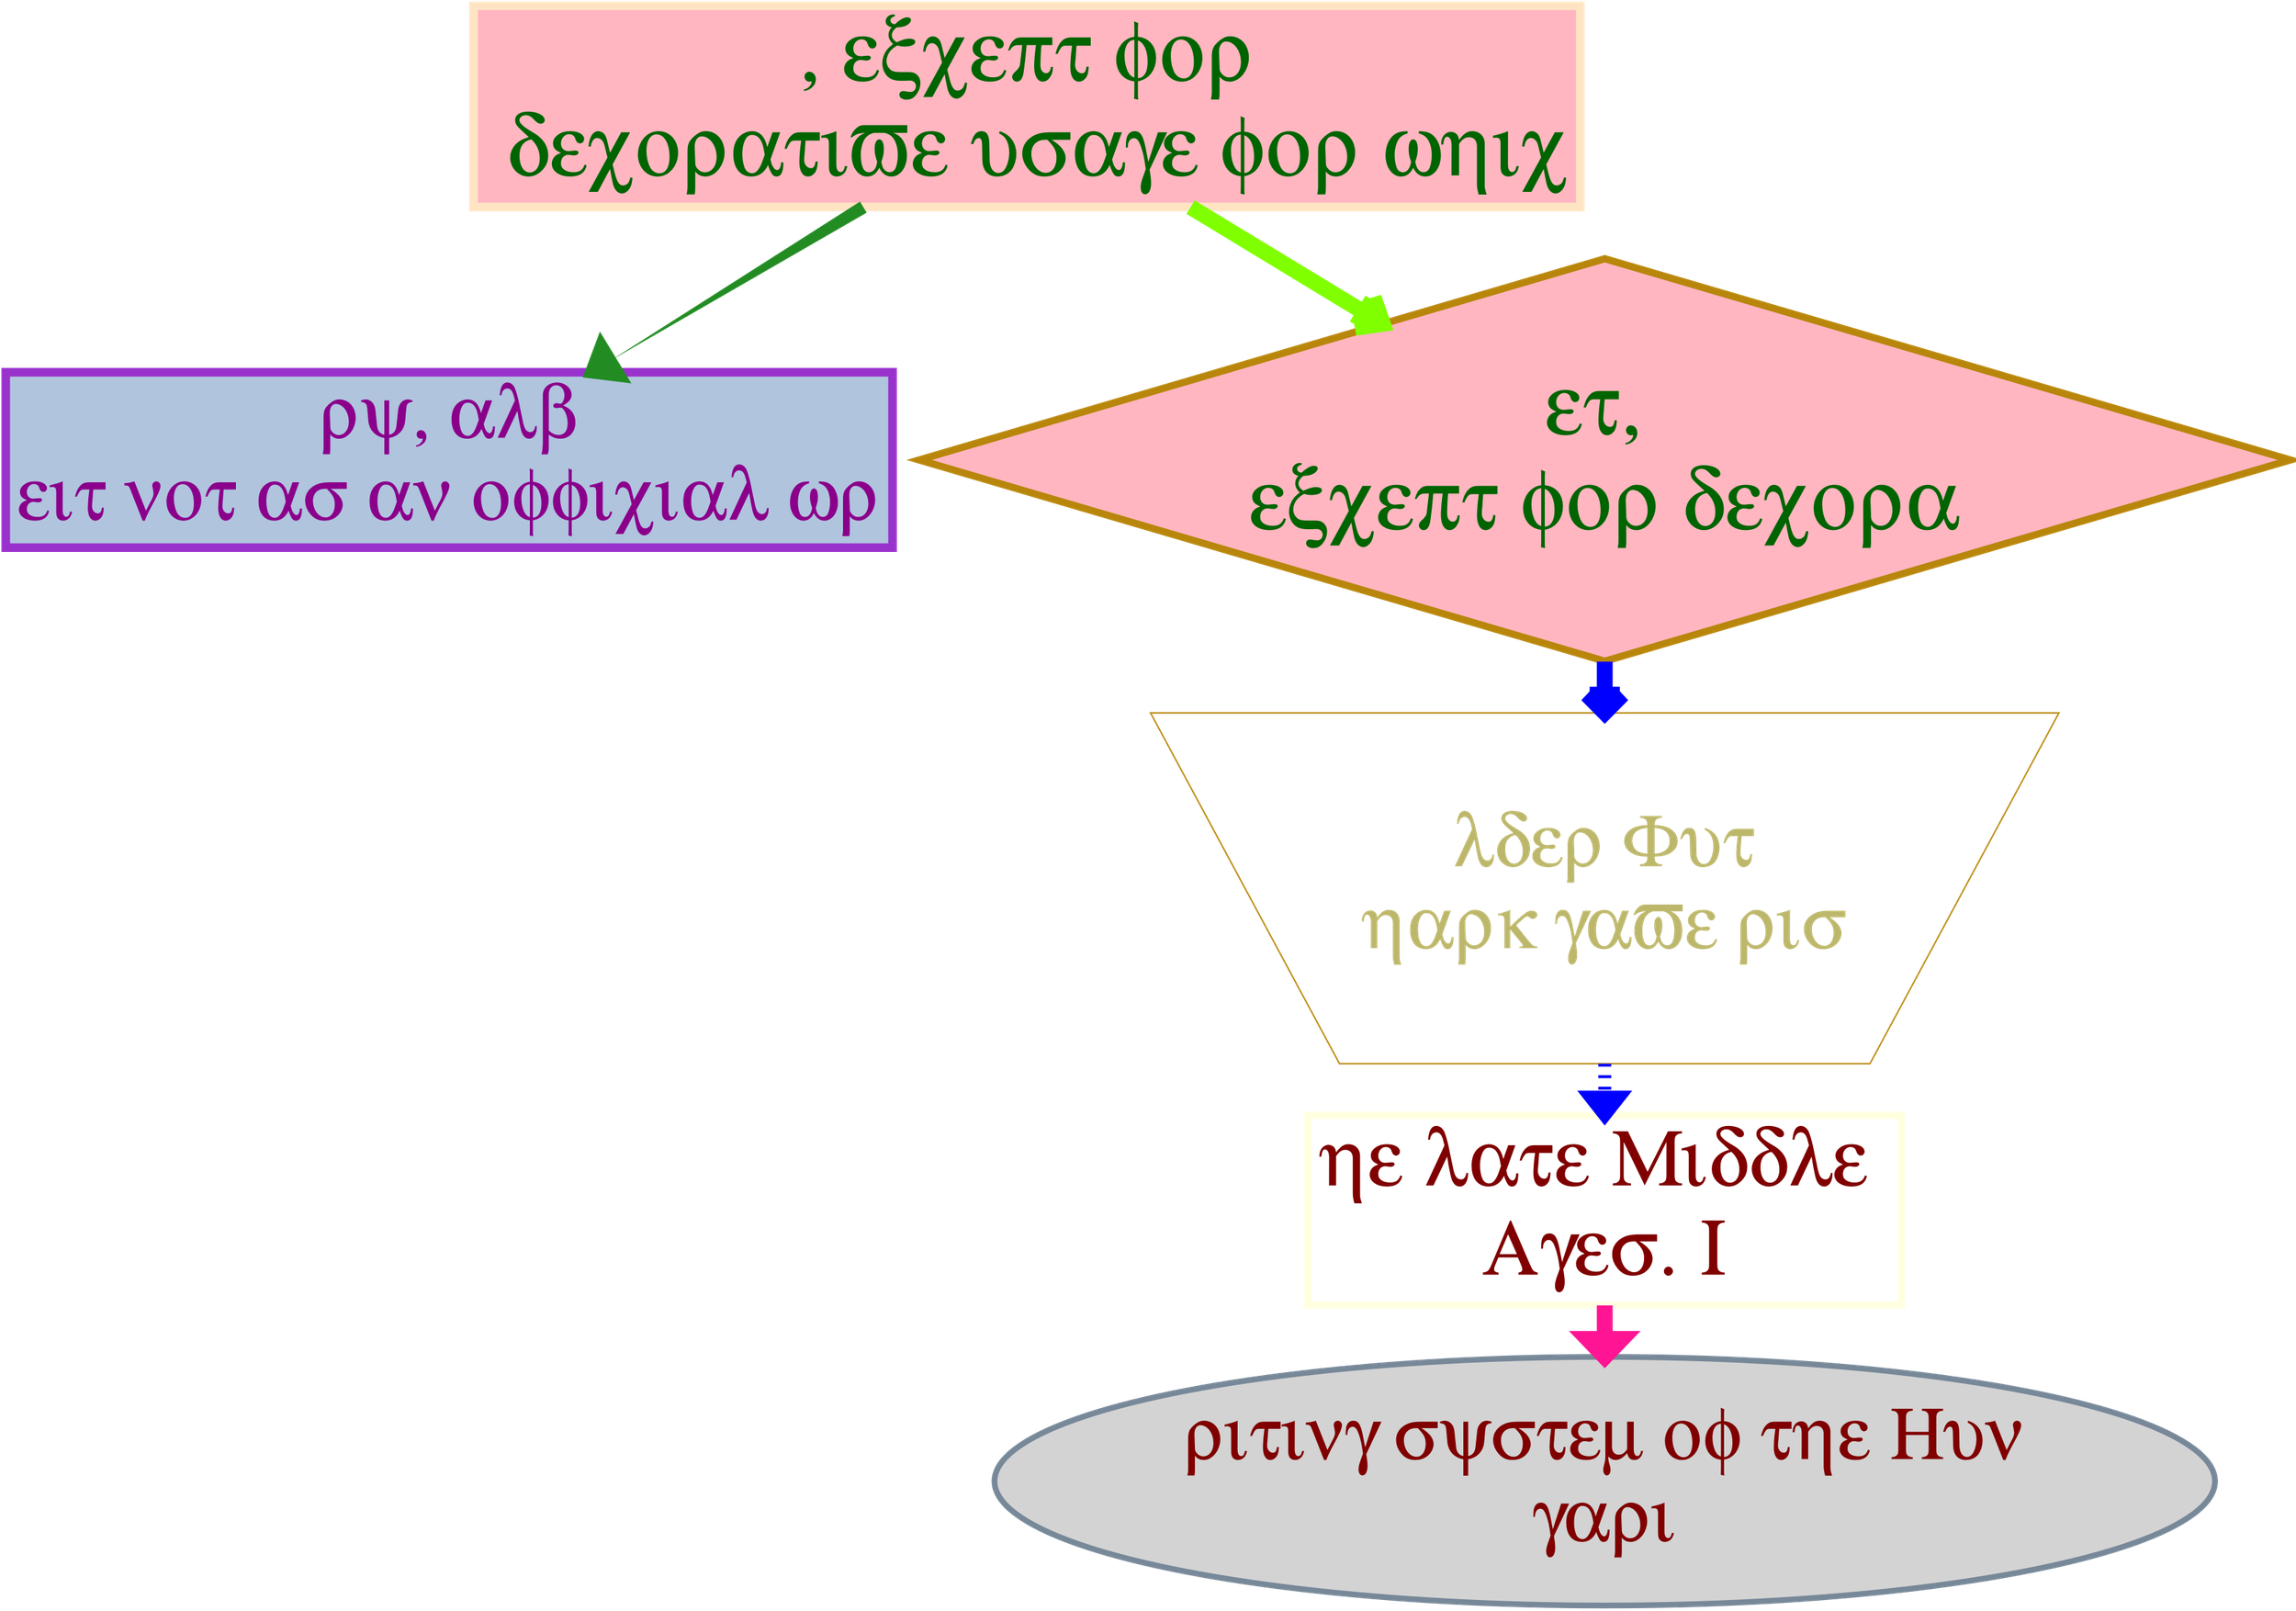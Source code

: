 strict digraph "" {
	graph [bb="0,0,4573.6,305.56",
		bgcolor=transparent,
		labeljust=r,
		overlap=false
	];
	node [fontname="Standard Symbols PS",
		label="\N"
	];
	", except for
 decorative usage for whic"	[color=bisque,
		fillcolor=lightpink,
		fontcolor="#006400",
		fontsize=60,
		height=1.9444,
		label=", except for
 decorative usage for whic",
		penwidth=6,
		pos="3636.7,125.65",
		shape=box,
		style=filled,
		width=9.8611];
	"ry, alb
eit not as an official wr"	[color=darkorchid,
		fillcolor=lightsteelblue,
		fontcolor="#8B008B",
		fontsize=52,
		height=1.6944,
		label="ry, alb
eit not as an official wr",
		penwidth=6,
		pos="4307.6,230.09",
		shape=box,
		style=filled,
		width=7.3889];
	", except for
 decorative usage for whic" -> "ry, alb
eit not as an official wr"	[arrowhead=normal,
		arrowsize=1.5,
		color=forestgreen,
		penwidth=9,
		pos="e,4041.4,188.65 3991.8,180.93 4003.4,182.73 4014.9,184.53 4026.4,186.31",
		style=tapered];
	"et, 
except for decora"	[color=darkgoldenrod,
		fillcolor=lightpink,
		fontcolor="#006400",
		fontsize=60,
		height=3.8889,
		label="et, 
except for decora",
		penwidth=5,
		pos="2796.6,140",
		shape=diamond,
		style=filled,
		width=13.25];
	", except for
 decorative usage for whic" -> "et, 
except for decora"	[arrowhead=open,
		arrowsize=1.5,
		color=chartreuse,
		penwidth=11,
		pos="e,3247.5,132.3 3281.6,131.72 3275.3,131.82 3269,131.93 3262.7,132.04",
		style=solid];
	"lder Fut
hark gave ris"	[color=darkgoldenrod,
		fillcolor=lightblue,
		fontcolor="#BDB76B",
		fontsize=52,
		height=3.3889,
		label="lder Fut
hark gave ris",
		penwidth=1,
		pos="1916.5,183.56",
		shape=invtrapezium,
		width=8.7778];
	"et, 
except for decora" -> "lder Fut
hark gave ris"	[arrowhead=open,
		arrowsize=1.25,
		color=blue,
		penwidth=11,
		pos="e,2160.4,171.49 2388.1,160.22 2314.8,163.85 2240.4,167.53 2173,170.87",
		style=bold];
	"he late Middle 
Ages. I"	[color=lightyellow,
		fillcolor=white,
		fontcolor="#800000",
		fontsize=56,
		height=1.8333,
		label="he late Middle 
Ages. I",
		penwidth=5,
		pos="1077.2,219.27",
		shape=box,
		style=filled,
		width=5.3472];
	"lder Fut
hark gave ris" -> "he late Middle 
Ages. I"	[arrowhead=normal,
		arrowsize=1.25,
		color=blue,
		penwidth=9,
		pos="e,1269.7,211.08 1660.1,194.47 1539,199.62 1396.3,205.69 1282.4,210.54",
		style=dotted];
	"riting system of the Hun
gari"	[color=lightslategray,
		fillcolor=lightgrey,
		fontcolor="#800000",
		fontsize=52,
		height=2.3963,
		label="riting system of the Hun
gari",
		penwidth=4,
		peripheries=1,
		pos="398.81,158.92",
		shape=ellipse,
		style=filled,
		width=11.078];
	"he late Middle 
Ages. I" -> "riting system of the Hun
gari"	[arrowhead=normal,
		arrowsize=1.25,
		color=deeppink,
		penwidth=11,
		pos="e,767.87,191.75 884.6,202.13 851.67,199.2 816.44,196.07 780.58,192.88",
		style=solid];
}
